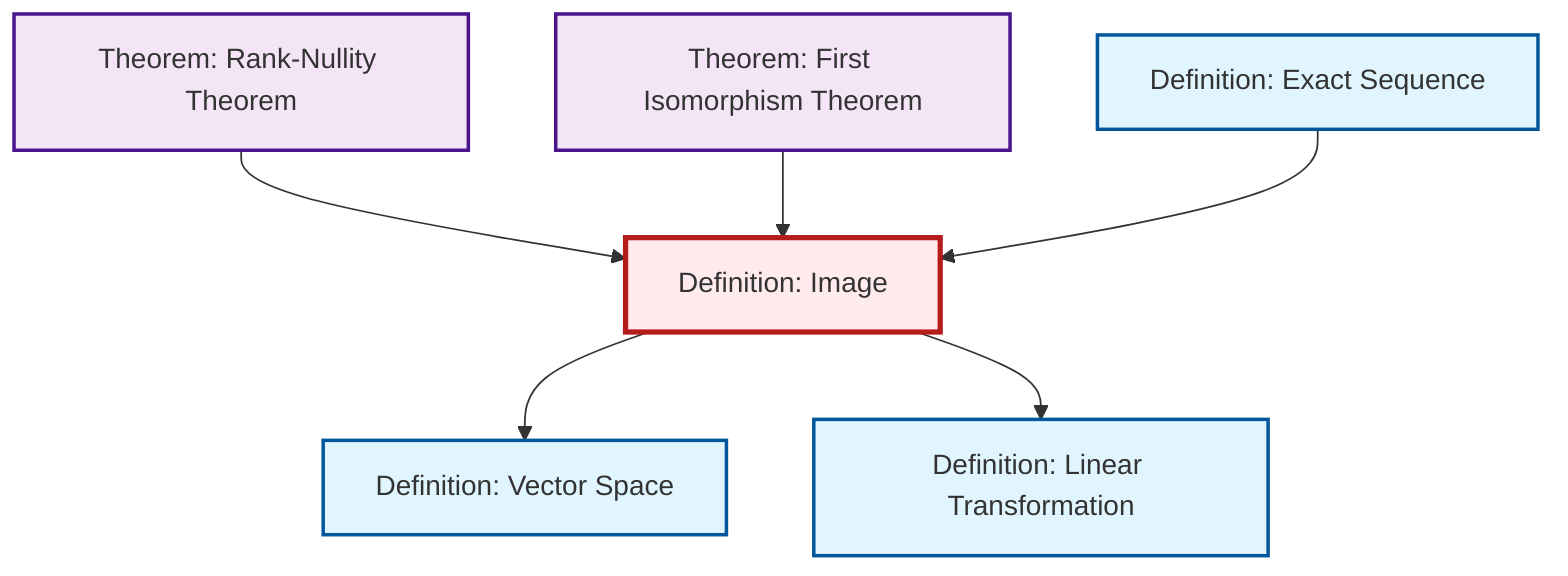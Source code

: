 graph TD
    classDef definition fill:#e1f5fe,stroke:#01579b,stroke-width:2px
    classDef theorem fill:#f3e5f5,stroke:#4a148c,stroke-width:2px
    classDef axiom fill:#fff3e0,stroke:#e65100,stroke-width:2px
    classDef example fill:#e8f5e9,stroke:#1b5e20,stroke-width:2px
    classDef current fill:#ffebee,stroke:#b71c1c,stroke-width:3px
    def-image["Definition: Image"]:::definition
    def-linear-transformation["Definition: Linear Transformation"]:::definition
    thm-first-isomorphism["Theorem: First Isomorphism Theorem"]:::theorem
    def-exact-sequence["Definition: Exact Sequence"]:::definition
    thm-rank-nullity["Theorem: Rank-Nullity Theorem"]:::theorem
    def-vector-space["Definition: Vector Space"]:::definition
    thm-rank-nullity --> def-image
    thm-first-isomorphism --> def-image
    def-exact-sequence --> def-image
    def-image --> def-vector-space
    def-image --> def-linear-transformation
    class def-image current